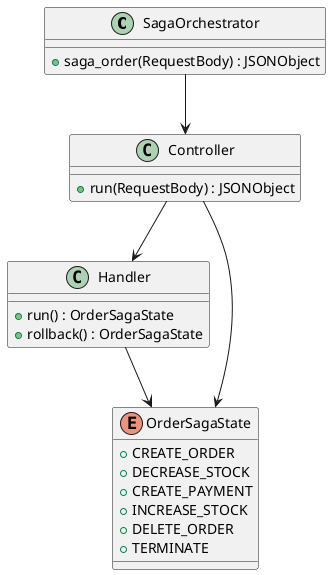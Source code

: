 @startuml
    class SagaOrchestrator {
        + saga_order(RequestBody) : JSONObject
    }

    class Controller {
        + run(RequestBody) : JSONObject
    }

    class Handler {
        + run() : OrderSagaState
        + rollback() : OrderSagaState
    }

    enum OrderSagaState {
        + CREATE_ORDER
        + DECREASE_STOCK
        + CREATE_PAYMENT
        + INCREASE_STOCK
        + DELETE_ORDER
        + TERMINATE
    }

    SagaOrchestrator --> Controller
    Controller --> Handler
    Controller--> OrderSagaState 
    Handler --> OrderSagaState
@enduml
